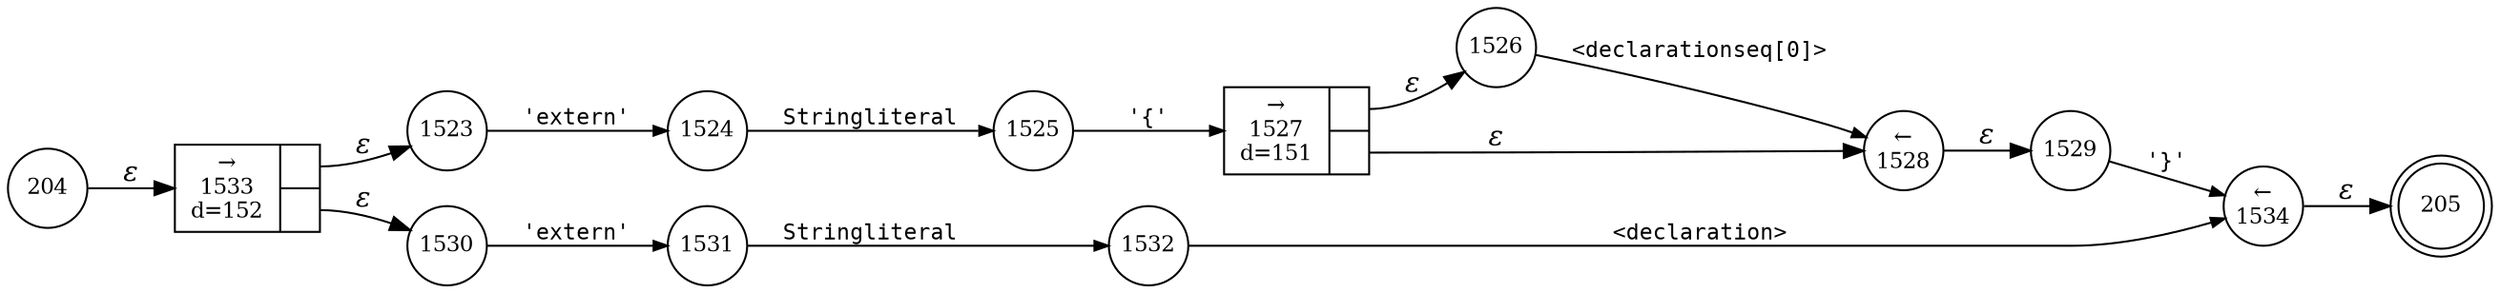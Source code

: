 digraph ATN {
rankdir=LR;
s205[fontsize=11, label="205", shape=doublecircle, fixedsize=true, width=.6];
s204[fontsize=11,label="204", shape=circle, fixedsize=true, width=.55, peripheries=1];
s1523[fontsize=11,label="1523", shape=circle, fixedsize=true, width=.55, peripheries=1];
s1524[fontsize=11,label="1524", shape=circle, fixedsize=true, width=.55, peripheries=1];
s1525[fontsize=11,label="1525", shape=circle, fixedsize=true, width=.55, peripheries=1];
s1526[fontsize=11,label="1526", shape=circle, fixedsize=true, width=.55, peripheries=1];
s1527[fontsize=11,label="{&rarr;\n1527\nd=151|{<p0>|<p1>}}", shape=record, fixedsize=false, peripheries=1];
s1528[fontsize=11,label="&larr;\n1528", shape=circle, fixedsize=true, width=.55, peripheries=1];
s1529[fontsize=11,label="1529", shape=circle, fixedsize=true, width=.55, peripheries=1];
s1530[fontsize=11,label="1530", shape=circle, fixedsize=true, width=.55, peripheries=1];
s1531[fontsize=11,label="1531", shape=circle, fixedsize=true, width=.55, peripheries=1];
s1532[fontsize=11,label="1532", shape=circle, fixedsize=true, width=.55, peripheries=1];
s1533[fontsize=11,label="{&rarr;\n1533\nd=152|{<p0>|<p1>}}", shape=record, fixedsize=false, peripheries=1];
s1534[fontsize=11,label="&larr;\n1534", shape=circle, fixedsize=true, width=.55, peripheries=1];
s204 -> s1533 [fontname="Times-Italic", label="&epsilon;"];
s1533:p0 -> s1523 [fontname="Times-Italic", label="&epsilon;"];
s1533:p1 -> s1530 [fontname="Times-Italic", label="&epsilon;"];
s1523 -> s1524 [fontsize=11, fontname="Courier", arrowsize=.7, label = "'extern'", arrowhead = normal];
s1530 -> s1531 [fontsize=11, fontname="Courier", arrowsize=.7, label = "'extern'", arrowhead = normal];
s1524 -> s1525 [fontsize=11, fontname="Courier", arrowsize=.7, label = "Stringliteral", arrowhead = normal];
s1531 -> s1532 [fontsize=11, fontname="Courier", arrowsize=.7, label = "Stringliteral", arrowhead = normal];
s1525 -> s1527 [fontsize=11, fontname="Courier", arrowsize=.7, label = "'{'", arrowhead = normal];
s1532 -> s1534 [fontsize=11, fontname="Courier", arrowsize=.7, label = "<declaration>", arrowhead = normal];
s1527:p0 -> s1526 [fontname="Times-Italic", label="&epsilon;"];
s1527:p1 -> s1528 [fontname="Times-Italic", label="&epsilon;"];
s1534 -> s205 [fontname="Times-Italic", label="&epsilon;"];
s1526 -> s1528 [fontsize=11, fontname="Courier", arrowsize=.7, label = "<declarationseq[0]>", arrowhead = normal];
s1528 -> s1529 [fontname="Times-Italic", label="&epsilon;"];
s1529 -> s1534 [fontsize=11, fontname="Courier", arrowsize=.7, label = "'}'", arrowhead = normal];
}